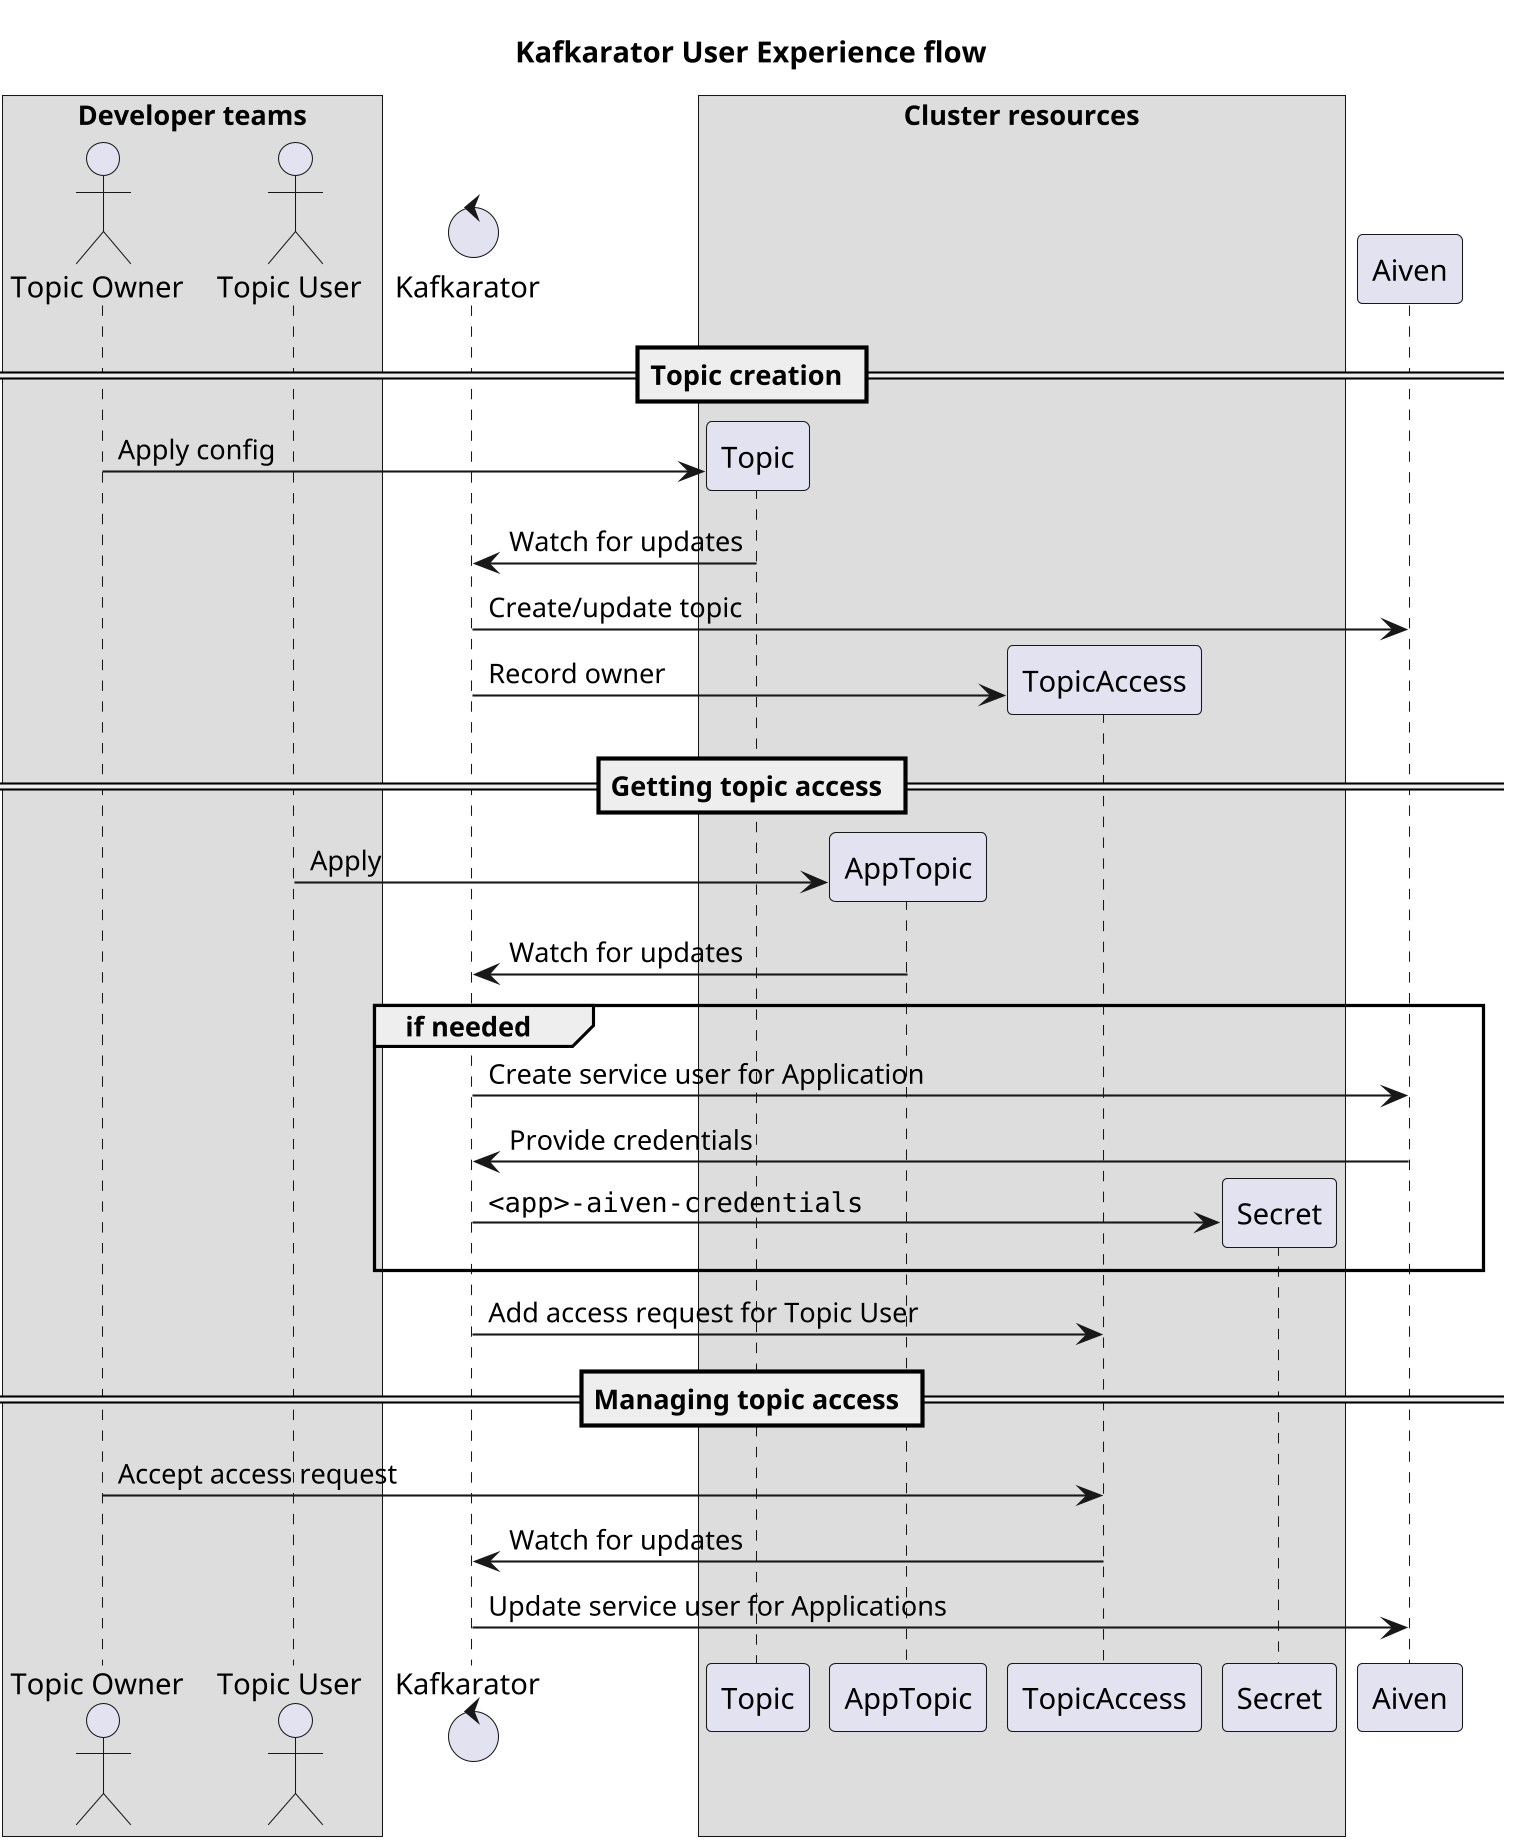 @startuml
title Kafkarator User Experience flow
skinparam dpi 200

box Developer teams
actor "Topic Owner"
actor "Topic User"
end box

control Kafkarator

box Cluster resources
participant Topic
participant AppTopic
participant TopicAccess
participant Secret
end box

participant Aiven

== Topic creation ==
"Topic Owner" -> Topic **: Apply config
Topic -> Kafkarator: Watch for updates
Kafkarator -> Aiven: Create/update topic
Kafkarator -> TopicAccess ** : Record owner


== Getting topic access ==
"Topic User" -> AppTopic **: Apply
AppTopic -> Kafkarator: Watch for updates
group if needed
    Kafkarator -> Aiven: Create service user for Application
    Aiven -> Kafkarator: Provide credentials
    Kafkarator -> Secret **: ""<app>-aiven-credentials""
end
Kafkarator -> TopicAccess: Add access request for Topic User

== Managing topic access ==
"Topic Owner" -> TopicAccess: Accept access request
TopicAccess -> Kafkarator: Watch for updates
Kafkarator -> Aiven: Update service user for Applications

@enduml
